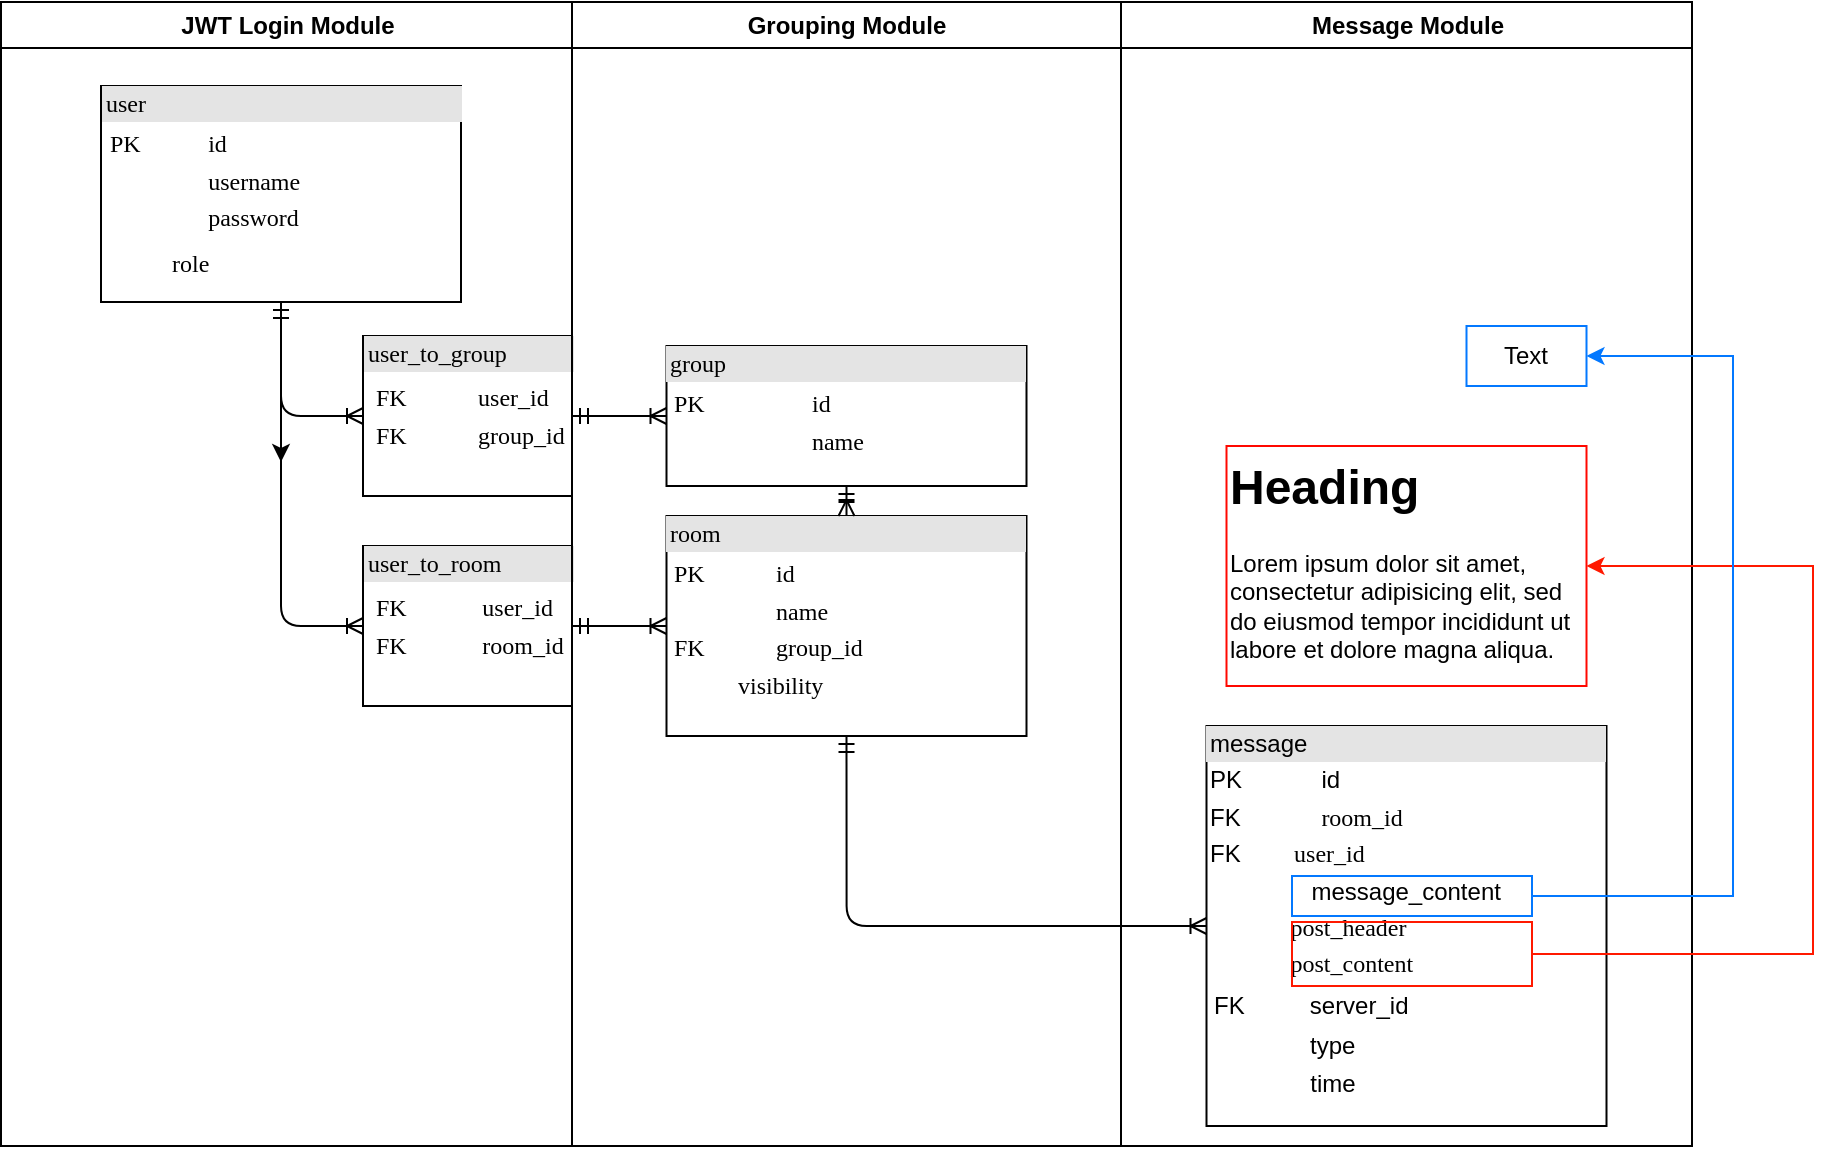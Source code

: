 <mxfile version="24.1.0" type="github">
  <diagram name="Page-1" id="e7e014a7-5840-1c2e-5031-d8a46d1fe8dd">
    <mxGraphModel dx="1404" dy="557" grid="1" gridSize="10" guides="1" tooltips="1" connect="1" arrows="1" fold="1" page="1" pageScale="1" pageWidth="1169" pageHeight="826" background="none" math="0" shadow="0">
      <root>
        <mxCell id="0" />
        <mxCell id="1" parent="0" />
        <mxCell id="2" value="JWT Login Module" style="swimlane;whiteSpace=wrap;startSize=23;" parent="1" vertex="1">
          <mxGeometry x="164.5" y="128" width="285.5" height="572" as="geometry" />
        </mxCell>
        <mxCell id="FUu8IDAjwCSwaBuSf1DH-62" value="" style="edgeStyle=orthogonalEdgeStyle;rounded=0;orthogonalLoop=1;jettySize=auto;html=1;" edge="1" parent="2" source="FUu8IDAjwCSwaBuSf1DH-41">
          <mxGeometry relative="1" as="geometry">
            <mxPoint x="140.0" y="230.0" as="targetPoint" />
          </mxGeometry>
        </mxCell>
        <mxCell id="FUu8IDAjwCSwaBuSf1DH-41" value="&lt;div style=&quot;box-sizing:border-box;width:100%;background:#e4e4e4;padding:2px;&quot;&gt;user&lt;/div&gt;&lt;table style=&quot;width:100%;font-size:1em;&quot; cellpadding=&quot;2&quot; cellspacing=&quot;0&quot;&gt;&lt;tbody&gt;&lt;tr&gt;&lt;td&gt;&lt;table style=&quot;font-size: 1em; background-color: initial; width: 176px;&quot; cellpadding=&quot;2&quot; cellspacing=&quot;0&quot;&gt;&lt;tbody&gt;&lt;tr&gt;&lt;td&gt;PK&lt;/td&gt;&lt;td&gt;id&lt;/td&gt;&lt;/tr&gt;&lt;tr&gt;&lt;td&gt;&lt;/td&gt;&lt;td&gt;username&lt;/td&gt;&lt;/tr&gt;&lt;tr&gt;&lt;td&gt;&lt;/td&gt;&lt;td&gt;password&lt;br&gt;&lt;/td&gt;&lt;/tr&gt;&lt;/tbody&gt;&lt;/table&gt;&lt;/td&gt;&lt;td&gt;&lt;br&gt;&lt;/td&gt;&lt;/tr&gt;&lt;/tbody&gt;&lt;/table&gt;&lt;table style=&quot;font-size: 1em; width: 184px;&quot; cellpadding=&quot;2&quot; cellspacing=&quot;0&quot;&gt;&lt;tbody&gt;&lt;tr&gt;&lt;td&gt;&lt;/td&gt;&lt;td&gt;&lt;table style=&quot;font-size: 1em; background-color: initial; width: 176px;&quot; cellpadding=&quot;2&quot; cellspacing=&quot;0&quot;&gt;&lt;tbody&gt;&lt;tr&gt;&lt;td&gt;&lt;span style=&quot;white-space: pre;&quot;&gt;&#x9;&lt;/span&gt;&amp;nbsp;role&lt;/td&gt;&lt;/tr&gt;&lt;/tbody&gt;&lt;/table&gt;&lt;/td&gt;&lt;td&gt;&lt;br&gt;&lt;/td&gt;&lt;/tr&gt;&lt;/tbody&gt;&lt;/table&gt;" style="verticalAlign=top;align=left;overflow=fill;html=1;rounded=0;shadow=0;comic=0;labelBackgroundColor=none;strokeWidth=1;fontFamily=Verdana;fontSize=12" vertex="1" parent="2">
          <mxGeometry x="50" y="42" width="180" height="108" as="geometry" />
        </mxCell>
        <mxCell id="FUu8IDAjwCSwaBuSf1DH-51" value="&lt;div style=&quot;box-sizing:border-box;width:100%;background:#e4e4e4;padding:2px;&quot;&gt;user_to_room&lt;/div&gt;&lt;table style=&quot;width:100%;font-size:1em;&quot; cellpadding=&quot;2&quot; cellspacing=&quot;0&quot;&gt;&lt;tbody&gt;&lt;tr&gt;&lt;td&gt;&lt;table style=&quot;font-size: 1em; background-color: initial; width: 176px;&quot; cellpadding=&quot;2&quot; cellspacing=&quot;0&quot;&gt;&lt;tbody&gt;&lt;tr&gt;&lt;td&gt;&lt;table style=&quot;font-size: 1em; background-color: initial; width: 176px;&quot; cellpadding=&quot;2&quot; cellspacing=&quot;0&quot;&gt;&lt;tbody&gt;&lt;tr&gt;&lt;td&gt;FK&lt;/td&gt;&lt;td&gt;user_id&lt;/td&gt;&lt;/tr&gt;&lt;tr&gt;&lt;td&gt;FK&lt;/td&gt;&lt;td&gt;room_id&lt;/td&gt;&lt;/tr&gt;&lt;/tbody&gt;&lt;/table&gt;&lt;/td&gt;&lt;td&gt;&lt;br&gt;&lt;/td&gt;&lt;/tr&gt;&lt;tr&gt;&lt;td&gt;&lt;br&gt;&lt;/td&gt;&lt;td&gt;&lt;br&gt;&lt;/td&gt;&lt;/tr&gt;&lt;/tbody&gt;&lt;/table&gt;&lt;/td&gt;&lt;td&gt;&lt;br&gt;&lt;/td&gt;&lt;/tr&gt;&lt;/tbody&gt;&lt;/table&gt;" style="verticalAlign=top;align=left;overflow=fill;html=1;rounded=0;shadow=0;comic=0;labelBackgroundColor=none;strokeWidth=1;fontFamily=Verdana;fontSize=12" vertex="1" parent="2">
          <mxGeometry x="181" y="272" width="104.5" height="80" as="geometry" />
        </mxCell>
        <mxCell id="FUu8IDAjwCSwaBuSf1DH-50" value="" style="edgeStyle=orthogonalEdgeStyle;html=1;endArrow=ERoneToMany;startArrow=ERmandOne;labelBackgroundColor=none;fontFamily=Verdana;fontSize=12;align=left;entryX=0;entryY=0.5;entryDx=0;entryDy=0;exitX=0.5;exitY=1;exitDx=0;exitDy=0;" edge="1" parent="2" source="FUu8IDAjwCSwaBuSf1DH-41" target="FUu8IDAjwCSwaBuSf1DH-51">
          <mxGeometry width="100" height="100" relative="1" as="geometry">
            <mxPoint x="105.5" y="202" as="sourcePoint" />
            <mxPoint x="365.5" y="312" as="targetPoint" />
          </mxGeometry>
        </mxCell>
        <mxCell id="FUu8IDAjwCSwaBuSf1DH-49" value="&lt;div style=&quot;box-sizing:border-box;width:100%;background:#e4e4e4;padding:2px;&quot;&gt;user_to_group&lt;/div&gt;&lt;table style=&quot;width:100%;font-size:1em;&quot; cellpadding=&quot;2&quot; cellspacing=&quot;0&quot;&gt;&lt;tbody&gt;&lt;tr&gt;&lt;td&gt;&lt;table style=&quot;font-size: 1em; background-color: initial; width: 176px;&quot; cellpadding=&quot;2&quot; cellspacing=&quot;0&quot;&gt;&lt;tbody&gt;&lt;tr&gt;&lt;td&gt;&lt;table style=&quot;font-size: 1em; background-color: initial; width: 176px;&quot; cellpadding=&quot;2&quot; cellspacing=&quot;0&quot;&gt;&lt;tbody&gt;&lt;tr&gt;&lt;td&gt;FK&lt;/td&gt;&lt;td&gt;user_id&lt;/td&gt;&lt;/tr&gt;&lt;tr&gt;&lt;td&gt;FK&lt;/td&gt;&lt;td&gt;group_id&lt;/td&gt;&lt;/tr&gt;&lt;/tbody&gt;&lt;/table&gt;&lt;/td&gt;&lt;td&gt;&lt;br&gt;&lt;/td&gt;&lt;/tr&gt;&lt;tr&gt;&lt;td&gt;&lt;br&gt;&lt;/td&gt;&lt;td&gt;&lt;br&gt;&lt;/td&gt;&lt;/tr&gt;&lt;/tbody&gt;&lt;/table&gt;&lt;/td&gt;&lt;td&gt;&lt;br&gt;&lt;/td&gt;&lt;/tr&gt;&lt;/tbody&gt;&lt;/table&gt;" style="verticalAlign=top;align=left;overflow=fill;html=1;rounded=0;shadow=0;comic=0;labelBackgroundColor=none;strokeWidth=1;fontFamily=Verdana;fontSize=12" vertex="1" parent="2">
          <mxGeometry x="181" y="167" width="104.5" height="80" as="geometry" />
        </mxCell>
        <mxCell id="FUu8IDAjwCSwaBuSf1DH-42" value="" style="edgeStyle=orthogonalEdgeStyle;html=1;endArrow=ERoneToMany;startArrow=ERmandOne;labelBackgroundColor=none;fontFamily=Verdana;fontSize=12;align=left;exitX=0.5;exitY=1;entryX=0;entryY=0.5;entryDx=0;entryDy=0;exitDx=0;exitDy=0;" edge="1" parent="2" source="FUu8IDAjwCSwaBuSf1DH-41" target="FUu8IDAjwCSwaBuSf1DH-49">
          <mxGeometry width="100" height="100" relative="1" as="geometry">
            <mxPoint x="5.5" y="252" as="sourcePoint" />
            <mxPoint x="365.5" y="162" as="targetPoint" />
          </mxGeometry>
        </mxCell>
        <mxCell id="3" value="Grouping Module" style="swimlane;whiteSpace=wrap;startSize=23;fillColor=default;" parent="1" vertex="1">
          <mxGeometry x="450" y="128" width="274.5" height="572" as="geometry" />
        </mxCell>
        <mxCell id="FUu8IDAjwCSwaBuSf1DH-43" value="&lt;div style=&quot;box-sizing:border-box;width:100%;background:#e4e4e4;padding:2px;&quot;&gt;group&lt;/div&gt;&lt;table style=&quot;width:100%;font-size:1em;&quot; cellpadding=&quot;2&quot; cellspacing=&quot;0&quot;&gt;&lt;tbody&gt;&lt;tr&gt;&lt;td&gt;&lt;table style=&quot;font-size: 1em; background-color: initial; width: 176px;&quot; cellpadding=&quot;2&quot; cellspacing=&quot;0&quot;&gt;&lt;tbody&gt;&lt;tr&gt;&lt;td&gt;PK&lt;/td&gt;&lt;td&gt;id&lt;/td&gt;&lt;/tr&gt;&lt;tr&gt;&lt;td&gt;&lt;/td&gt;&lt;td&gt;name&lt;/td&gt;&lt;/tr&gt;&lt;tr&gt;&lt;td&gt;&lt;/td&gt;&lt;td&gt;&lt;br&gt;&lt;/td&gt;&lt;/tr&gt;&lt;/tbody&gt;&lt;/table&gt;&lt;/td&gt;&lt;td&gt;&lt;br&gt;&lt;/td&gt;&lt;/tr&gt;&lt;/tbody&gt;&lt;/table&gt;" style="verticalAlign=top;align=left;overflow=fill;html=1;rounded=0;shadow=0;comic=0;labelBackgroundColor=none;strokeWidth=1;fontFamily=Verdana;fontSize=12" vertex="1" parent="3">
          <mxGeometry x="47.25" y="172" width="180" height="70" as="geometry" />
        </mxCell>
        <mxCell id="FUu8IDAjwCSwaBuSf1DH-45" value="&lt;div style=&quot;box-sizing:border-box;width:100%;background:#e4e4e4;padding:2px;&quot;&gt;room&lt;/div&gt;&lt;table style=&quot;width:100%;font-size:1em;&quot; cellpadding=&quot;2&quot; cellspacing=&quot;0&quot;&gt;&lt;tbody&gt;&lt;tr&gt;&lt;td&gt;&lt;table style=&quot;font-size: 1em; background-color: initial; width: 176px;&quot; cellpadding=&quot;2&quot; cellspacing=&quot;0&quot;&gt;&lt;tbody&gt;&lt;tr&gt;&lt;td&gt;PK&lt;/td&gt;&lt;td&gt;id&lt;/td&gt;&lt;/tr&gt;&lt;tr&gt;&lt;td&gt;&lt;/td&gt;&lt;td&gt;name&lt;/td&gt;&lt;/tr&gt;&lt;tr&gt;&lt;td&gt;FK&lt;/td&gt;&lt;td&gt;group_id&lt;/td&gt;&lt;/tr&gt;&lt;/tbody&gt;&lt;/table&gt;&lt;/td&gt;&lt;td&gt;&lt;br&gt;&lt;/td&gt;&lt;/tr&gt;&lt;/tbody&gt;&lt;/table&gt;&lt;span style=&quot;white-space: pre;&quot;&gt;&#x9;&lt;/span&gt;&amp;nbsp; &amp;nbsp; visibility" style="verticalAlign=top;align=left;overflow=fill;html=1;rounded=0;shadow=0;comic=0;labelBackgroundColor=none;strokeWidth=1;fontFamily=Verdana;fontSize=12" vertex="1" parent="3">
          <mxGeometry x="47.25" y="257" width="180" height="110" as="geometry" />
        </mxCell>
        <mxCell id="FUu8IDAjwCSwaBuSf1DH-44" value="" style="edgeStyle=orthogonalEdgeStyle;html=1;endArrow=ERoneToMany;startArrow=ERmandOne;labelBackgroundColor=none;fontFamily=Verdana;fontSize=12;align=left;exitX=0.5;exitY=1;entryX=0.5;entryY=0;entryDx=0;entryDy=0;" edge="1" parent="3" source="FUu8IDAjwCSwaBuSf1DH-43" target="FUu8IDAjwCSwaBuSf1DH-45">
          <mxGeometry width="100" height="100" relative="1" as="geometry">
            <mxPoint x="355.5" y="392" as="sourcePoint" />
            <mxPoint x="205.5" y="232" as="targetPoint" />
          </mxGeometry>
        </mxCell>
        <mxCell id="4" value="Message Module" style="swimlane;whiteSpace=wrap;fillColor=default;strokeColor=#000000;" parent="1" vertex="1">
          <mxGeometry x="724.5" y="128" width="285.5" height="572" as="geometry" />
        </mxCell>
        <mxCell id="FUu8IDAjwCSwaBuSf1DH-47" value="&lt;div style=&quot;box-sizing:border-box;width:100%;background:#e4e4e4;padding:2px;&quot;&gt;message&lt;/div&gt;&lt;table style=&quot;font-size: 1em; width: 180px;&quot; cellpadding=&quot;2&quot; cellspacing=&quot;0&quot;&gt;&lt;tbody&gt;&lt;tr&gt;&lt;td&gt;PK&lt;/td&gt;&lt;td&gt;id&lt;/td&gt;&lt;/tr&gt;&lt;tr&gt;&lt;td&gt;FK&lt;/td&gt;&lt;td&gt;&lt;span style=&quot;font-family: Verdana; text-wrap: nowrap;&quot;&gt;room_id&lt;/span&gt;&lt;br&gt;&lt;/td&gt;&lt;/tr&gt;&lt;/tbody&gt;&lt;/table&gt;&lt;table style=&quot;font-size: 1em; width: 180px;&quot; cellpadding=&quot;2&quot; cellspacing=&quot;0&quot;&gt;&lt;tbody&gt;&lt;tr&gt;&lt;td&gt;FK&lt;/td&gt;&lt;td&gt;&lt;span style=&quot;font-family: Verdana; text-wrap: nowrap;&quot;&gt;&amp;nbsp; &amp;nbsp; &amp;nbsp; user_id&lt;/span&gt;&lt;/td&gt;&lt;/tr&gt;&lt;tr&gt;&lt;td&gt;&lt;br&gt;&lt;/td&gt;&lt;td&gt;&lt;span style=&quot;white-space: pre;&quot;&gt;&#x9;&lt;/span&gt;message_content&lt;/td&gt;&lt;/tr&gt;&lt;/tbody&gt;&lt;/table&gt;&lt;table style=&quot;font-size: 1em; width: 180px;&quot; cellpadding=&quot;2&quot; cellspacing=&quot;0&quot;&gt;&lt;tbody&gt;&lt;tr&gt;&lt;td&gt;&lt;br&gt;&lt;/td&gt;&lt;td&gt;&lt;span style=&quot;font-family: Verdana; text-wrap: nowrap;&quot;&gt;&lt;span style=&quot;white-space: pre;&quot;&gt;&#x9;&lt;/span&gt;&amp;nbsp;post_header&lt;/span&gt;&lt;br&gt;&lt;/td&gt;&lt;/tr&gt;&lt;tr&gt;&lt;td&gt;&amp;nbsp;&lt;/td&gt;&lt;td&gt;&lt;span style=&quot;font-family: Verdana; text-wrap: nowrap;&quot;&gt;&lt;span style=&quot;white-space: pre;&quot;&gt;&#x9;&lt;/span&gt;&amp;nbsp;post_content&lt;/span&gt;&lt;br style=&quot;font-family: Verdana; text-wrap: nowrap;&quot;&gt;&lt;/td&gt;&lt;/tr&gt;&lt;/tbody&gt;&lt;/table&gt;&lt;table style=&quot;font-size: 1em; width: 180px;&quot; cellpadding=&quot;2&quot; cellspacing=&quot;0&quot;&gt;&lt;tbody&gt;&lt;tr&gt;&lt;td&gt;&lt;table style=&quot;font-size: 1em; width: 180px;&quot; cellpadding=&quot;2&quot; cellspacing=&quot;0&quot;&gt;&lt;tbody&gt;&lt;tr&gt;&lt;td&gt;FK&lt;/td&gt;&lt;td&gt;server_id&lt;/td&gt;&lt;/tr&gt;&lt;/tbody&gt;&lt;/table&gt;&lt;/td&gt;&lt;td&gt;&lt;br&gt;&lt;/td&gt;&lt;/tr&gt;&lt;tr&gt;&lt;td&gt;&lt;span style=&quot;white-space: pre;&quot;&gt;&#x9;&lt;/span&gt;&amp;nbsp; &amp;nbsp; &amp;nbsp; &amp;nbsp;type&lt;span style=&quot;white-space: pre;&quot;&gt;&#x9;&lt;/span&gt;&lt;span style=&quot;white-space: pre;&quot;&gt;&#x9;&lt;/span&gt;&lt;br&gt;&lt;/td&gt;&lt;td&gt;&lt;br&gt;&lt;/td&gt;&lt;/tr&gt;&lt;/tbody&gt;&lt;/table&gt;&lt;table style=&quot;font-size: 1em; width: 180px;&quot; cellpadding=&quot;2&quot; cellspacing=&quot;0&quot;&gt;&lt;tbody&gt;&lt;tr&gt;&lt;td&gt;&lt;br&gt;&lt;/td&gt;&lt;td&gt;&amp;nbsp; &amp;nbsp; &amp;nbsp; &amp;nbsp; &amp;nbsp; &amp;nbsp; time&lt;/td&gt;&lt;/tr&gt;&lt;/tbody&gt;&lt;/table&gt;" style="verticalAlign=top;align=left;overflow=fill;html=1;whiteSpace=wrap;" vertex="1" parent="4">
          <mxGeometry x="42.75" y="362" width="200" height="200" as="geometry" />
        </mxCell>
        <mxCell id="FUu8IDAjwCSwaBuSf1DH-54" value="&lt;h1 style=&quot;margin-top: 0px;&quot;&gt;Heading&lt;/h1&gt;&lt;p&gt;Lorem ipsum dolor sit amet, consectetur adipisicing elit, sed do eiusmod tempor incididunt ut labore et dolore magna aliqua.&lt;/p&gt;" style="text;html=1;whiteSpace=wrap;overflow=hidden;rounded=0;strokeColor=#FF0800;" vertex="1" parent="4">
          <mxGeometry x="52.75" y="222" width="180" height="120" as="geometry" />
        </mxCell>
        <mxCell id="FUu8IDAjwCSwaBuSf1DH-55" value="Text" style="text;html=1;align=center;verticalAlign=middle;whiteSpace=wrap;rounded=0;strokeColor=#0378FF;" vertex="1" parent="4">
          <mxGeometry x="172.75" y="162" width="60" height="30" as="geometry" />
        </mxCell>
        <mxCell id="FUu8IDAjwCSwaBuSf1DH-60" style="edgeStyle=orthogonalEdgeStyle;rounded=0;orthogonalLoop=1;jettySize=auto;html=1;exitX=1;exitY=0.5;exitDx=0;exitDy=0;entryX=1;entryY=0.5;entryDx=0;entryDy=0;strokeColor=#FF1900;" edge="1" parent="4" source="FUu8IDAjwCSwaBuSf1DH-56" target="FUu8IDAjwCSwaBuSf1DH-54">
          <mxGeometry relative="1" as="geometry">
            <Array as="points">
              <mxPoint x="346" y="476" />
              <mxPoint x="346" y="282" />
            </Array>
          </mxGeometry>
        </mxCell>
        <mxCell id="FUu8IDAjwCSwaBuSf1DH-56" value="" style="rounded=0;whiteSpace=wrap;html=1;fillColor=none;strokeColor=#FF1900;" vertex="1" parent="4">
          <mxGeometry x="85.5" y="460" width="120" height="32" as="geometry" />
        </mxCell>
        <mxCell id="FUu8IDAjwCSwaBuSf1DH-59" style="edgeStyle=orthogonalEdgeStyle;rounded=0;orthogonalLoop=1;jettySize=auto;html=1;exitX=1;exitY=0.5;exitDx=0;exitDy=0;entryX=1;entryY=0.5;entryDx=0;entryDy=0;strokeColor=#0378FF;" edge="1" parent="4" source="FUu8IDAjwCSwaBuSf1DH-57" target="FUu8IDAjwCSwaBuSf1DH-55">
          <mxGeometry relative="1" as="geometry">
            <Array as="points">
              <mxPoint x="306" y="447" />
              <mxPoint x="306" y="177" />
            </Array>
          </mxGeometry>
        </mxCell>
        <mxCell id="FUu8IDAjwCSwaBuSf1DH-57" value="" style="rounded=0;whiteSpace=wrap;html=1;fillColor=none;strokeColor=#0378FF;" vertex="1" parent="4">
          <mxGeometry x="85.5" y="437" width="120" height="20" as="geometry" />
        </mxCell>
        <mxCell id="FUu8IDAjwCSwaBuSf1DH-46" value="" style="edgeStyle=orthogonalEdgeStyle;html=1;endArrow=ERoneToMany;startArrow=ERmandOne;labelBackgroundColor=none;fontFamily=Verdana;fontSize=12;align=left;exitX=0.5;exitY=1;exitDx=0;exitDy=0;entryX=0;entryY=0.5;entryDx=0;entryDy=0;" edge="1" parent="1" source="FUu8IDAjwCSwaBuSf1DH-45" target="FUu8IDAjwCSwaBuSf1DH-47">
          <mxGeometry width="100" height="100" relative="1" as="geometry">
            <mxPoint x="650" y="480" as="sourcePoint" />
            <mxPoint x="1020" y="240" as="targetPoint" />
          </mxGeometry>
        </mxCell>
        <mxCell id="FUu8IDAjwCSwaBuSf1DH-53" value="" style="edgeStyle=orthogonalEdgeStyle;html=1;endArrow=ERoneToMany;startArrow=ERmandOne;labelBackgroundColor=none;fontFamily=Verdana;fontSize=12;align=left;entryX=0;entryY=0.5;entryDx=0;entryDy=0;exitX=1;exitY=0.5;exitDx=0;exitDy=0;" edge="1" parent="1" source="FUu8IDAjwCSwaBuSf1DH-51" target="FUu8IDAjwCSwaBuSf1DH-45">
          <mxGeometry width="100" height="100" relative="1" as="geometry">
            <mxPoint x="520" y="400" as="sourcePoint" />
            <mxPoint x="570" y="340" as="targetPoint" />
          </mxGeometry>
        </mxCell>
        <mxCell id="FUu8IDAjwCSwaBuSf1DH-52" value="" style="edgeStyle=orthogonalEdgeStyle;html=1;endArrow=ERoneToMany;startArrow=ERmandOne;labelBackgroundColor=none;fontFamily=Verdana;fontSize=12;align=left;exitX=1;exitY=0.5;entryX=0;entryY=0.5;entryDx=0;entryDy=0;exitDx=0;exitDy=0;" edge="1" parent="1" source="FUu8IDAjwCSwaBuSf1DH-49" target="FUu8IDAjwCSwaBuSf1DH-43">
          <mxGeometry width="100" height="100" relative="1" as="geometry">
            <mxPoint x="660" y="375" as="sourcePoint" />
            <mxPoint x="660" y="430" as="targetPoint" />
          </mxGeometry>
        </mxCell>
      </root>
    </mxGraphModel>
  </diagram>
</mxfile>

